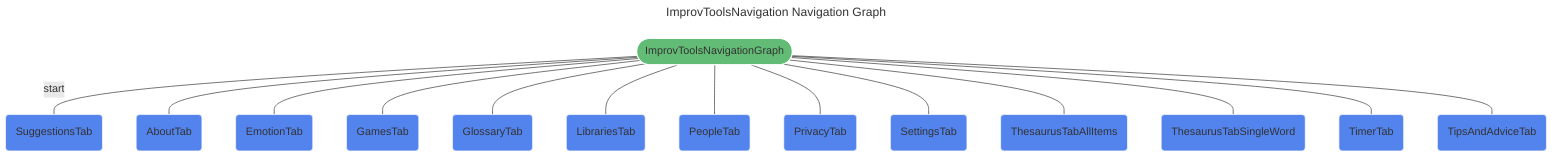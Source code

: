 ---
title: ImprovToolsNavigation Navigation Graph
---
%%{init: {'theme':'base', 'themeVariables': { 'primaryTextColor': '#fff' }}%%
graph TD
improv_tools_navigation(["ImprovToolsNavigationGraph"]) -- "start" --- suggestions_tab("SuggestionsTab")
improv_tools_navigation(["ImprovToolsNavigationGraph"]) --- about_tab("AboutTab")
improv_tools_navigation(["ImprovToolsNavigationGraph"]) --- emotion_tab("EmotionTab")
improv_tools_navigation(["ImprovToolsNavigationGraph"]) --- games_tab("GamesTab")
improv_tools_navigation(["ImprovToolsNavigationGraph"]) --- glossary_tab("GlossaryTab")
improv_tools_navigation(["ImprovToolsNavigationGraph"]) --- libraries_tab("LibrariesTab")
improv_tools_navigation(["ImprovToolsNavigationGraph"]) --- people_tab("PeopleTab")
improv_tools_navigation(["ImprovToolsNavigationGraph"]) --- privacy_tab("PrivacyTab")
improv_tools_navigation(["ImprovToolsNavigationGraph"]) --- settings_tab("SettingsTab")
improv_tools_navigation(["ImprovToolsNavigationGraph"]) --- thesaurus_tab_all_items("ThesaurusTabAllItems")
improv_tools_navigation(["ImprovToolsNavigationGraph"]) --- thesaurus_tab_single_word("ThesaurusTabSingleWord")
improv_tools_navigation(["ImprovToolsNavigationGraph"]) --- timer_tab("TimerTab")
improv_tools_navigation(["ImprovToolsNavigationGraph"]) --- tips_and_advice_tab("TipsAndAdviceTab")


classDef destination fill:#5383EC,stroke:#ffffff;
class about_tab,emotion_tab,games_tab,glossary_tab,libraries_tab,people_tab,privacy_tab,settings_tab,suggestions_tab,thesaurus_tab_all_items,thesaurus_tab_single_word,timer_tab,tips_and_advice_tab destination;
classDef navgraph fill:#63BC76,stroke:#ffffff;
class improv_tools_navigation navgraph;